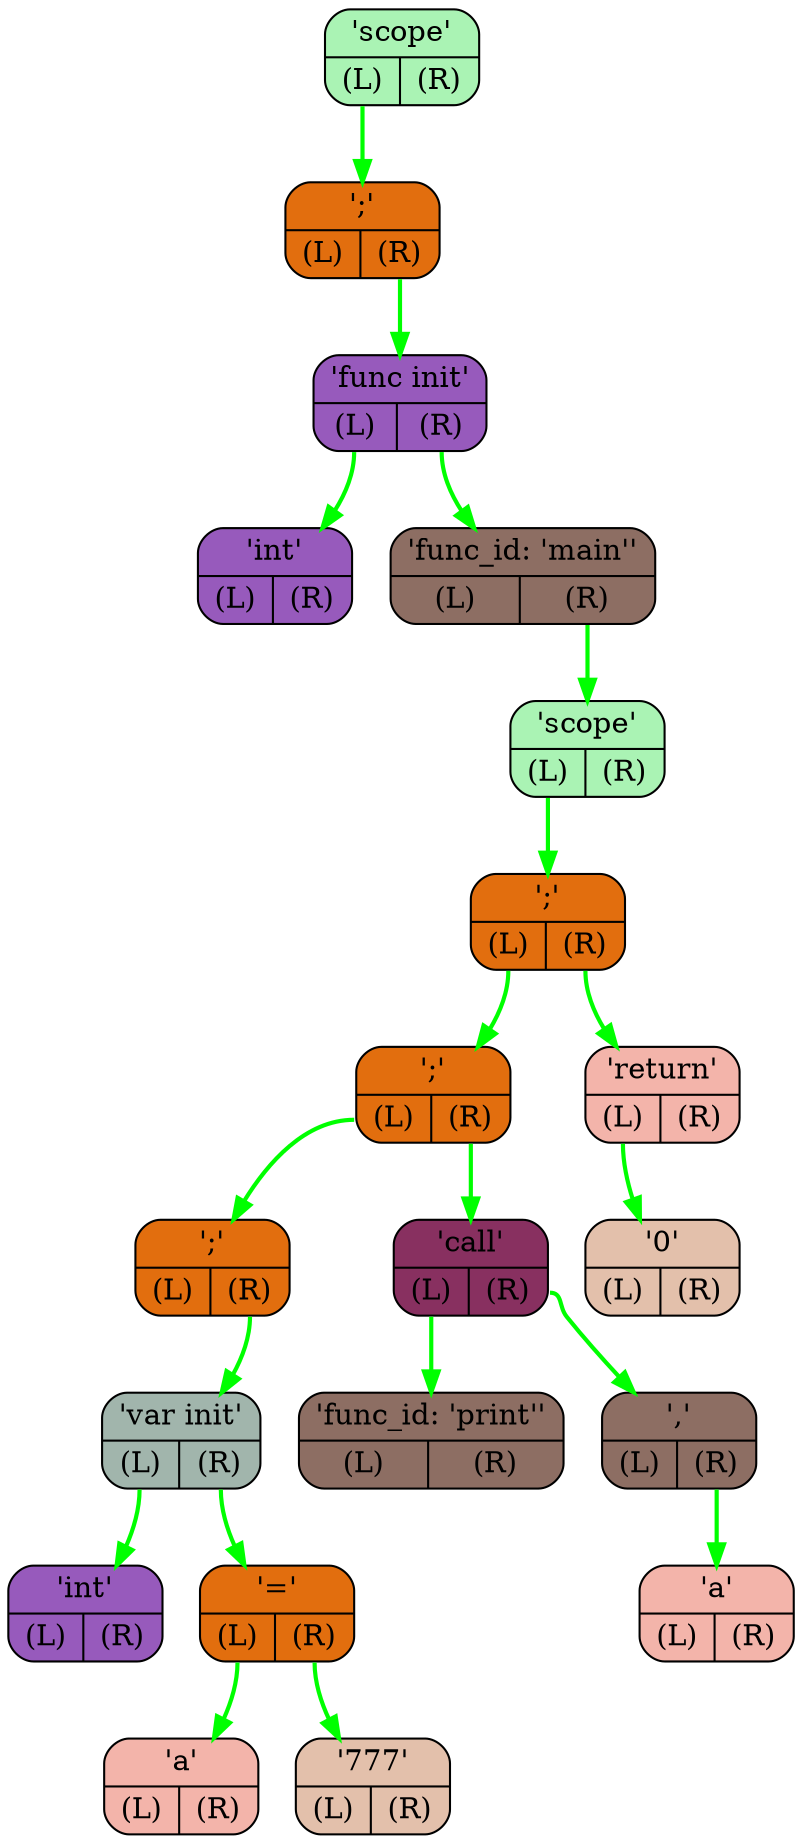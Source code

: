 digraph G{
    rankdir=TB;
    NODE0x7ffc78cd4528[shape="Mrecord",color="black",fillcolor="#aaf3b4",style="filled",label="{'scope' | {<L> (L) | <R> (R)}}"]
    NODE0x7ffc78cd4550[shape="Mrecord",color="black",fillcolor="#e26e0e",style="filled",label="{';' | {<L> (L) | <R> (R)}}"]
    NODE0x7ffc78cd4578[shape="Mrecord",color="black",fillcolor="#975abc",style="filled",label="{'func init' | {<L> (L) | <R> (R)}}"]
    NODE0x7ffc78cd45a0[shape="Mrecord",color="black",fillcolor="#975abc",style="filled",label="{'int' | {<L> (L) | <R> (R)}}"]
    NODE0x7ffc78cd45c8[shape="Mrecord",color="black",fillcolor="#8d6e63",style="filled",label="{'func_id: 'main'' | {<L> (L) | <R> (R)}}"]
    NODE0x7ffc78cd45f0[shape="Mrecord",color="black",fillcolor="#aaf3b4",style="filled",label="{'scope' | {<L> (L) | <R> (R)}}"]
    NODE0x7ffc78cd4618[shape="Mrecord",color="black",fillcolor="#e26e0e",style="filled",label="{';' | {<L> (L) | <R> (R)}}"]
    NODE0x7ffc78cd4640[shape="Mrecord",color="black",fillcolor="#e26e0e",style="filled",label="{';' | {<L> (L) | <R> (R)}}"]
    NODE0x7ffc78cd4668[shape="Mrecord",color="black",fillcolor="#e26e0e",style="filled",label="{';' | {<L> (L) | <R> (R)}}"]
    NODE0x7ffc78cd4690[shape="Mrecord",color="black",fillcolor="#a1b5ac",style="filled",label="{'var init' | {<L> (L) | <R> (R)}}"]
    NODE0x7ffc78cd46b8[shape="Mrecord",color="black",fillcolor="#975abc",style="filled",label="{'int' | {<L> (L) | <R> (R)}}"]
    NODE0x7ffc78cd46e0[shape="Mrecord",color="black",fillcolor="#e26e0e",style="filled",label="{'=' | {<L> (L) | <R> (R)}}"]
    NODE0x7ffc78cd4708[shape="Mrecord",color="black",fillcolor="#f3b4aa",style="filled",label="{'a' | {<L> (L) | <R> (R)}}"]
    NODE0x7ffc78cd4730[shape="Mrecord",color="black",fillcolor="#e3c0ab",style="filled",label="{'777' | {<L> (L) | <R> (R)}}"]
    NODE0x7ffc78cd4758[shape="Mrecord",color="black",fillcolor="#883060",style="filled",label="{'call' | {<L> (L) | <R> (R)}}"]
    NODE0x7ffc78cd4780[shape="Mrecord",color="black",fillcolor="#8d6e63",style="filled",label="{'func_id: 'print'' | {<L> (L) | <R> (R)}}"]
    NODE0x7ffc78cd47a8[shape="Mrecord",color="black",fillcolor="#8d6e63",style="filled",label="{',' | {<L> (L) | <R> (R)}}"]
    NODE0x7ffc78cd47d0[shape="Mrecord",color="black",fillcolor="#f3b4aa",style="filled",label="{'a' | {<L> (L) | <R> (R)}}"]
    NODE0x7ffc78cd47f8[shape="Mrecord",color="black",fillcolor="#f3b4aa",style="filled",label="{'return' | {<L> (L) | <R> (R)}}"]
    NODE0x7ffc78cd4820[shape="Mrecord",color="black",fillcolor="#e3c0ab",style="filled",label="{'0' | {<L> (L) | <R> (R)}}"]
    NODE0x7ffc78cd46e0:L-> NODE0x7ffc78cd4708 [color="#00FF00",penwidth=2,label=""]
    NODE0x7ffc78cd46e0:R-> NODE0x7ffc78cd4730 [color="#00FF00",penwidth=2,label=""]
    NODE0x7ffc78cd4690:L-> NODE0x7ffc78cd46b8 [color="#00FF00",penwidth=2,label=""]
    NODE0x7ffc78cd4690:R-> NODE0x7ffc78cd46e0 [color="#00FF00",penwidth=2,label=""]
    NODE0x7ffc78cd4668:R-> NODE0x7ffc78cd4690 [color="#00FF00",penwidth=2,label=""]
    NODE0x7ffc78cd47a8:R-> NODE0x7ffc78cd47d0 [color="#00FF00",penwidth=2,label=""]
    NODE0x7ffc78cd4758:L-> NODE0x7ffc78cd4780 [color="#00FF00",penwidth=2,label=""]
    NODE0x7ffc78cd4758:R-> NODE0x7ffc78cd47a8 [color="#00FF00",penwidth=2,label=""]
    NODE0x7ffc78cd4640:L-> NODE0x7ffc78cd4668 [color="#00FF00",penwidth=2,label=""]
    NODE0x7ffc78cd4640:R-> NODE0x7ffc78cd4758 [color="#00FF00",penwidth=2,label=""]
    NODE0x7ffc78cd47f8:L-> NODE0x7ffc78cd4820 [color="#00FF00",penwidth=2,label=""]
    NODE0x7ffc78cd4618:L-> NODE0x7ffc78cd4640 [color="#00FF00",penwidth=2,label=""]
    NODE0x7ffc78cd4618:R-> NODE0x7ffc78cd47f8 [color="#00FF00",penwidth=2,label=""]
    NODE0x7ffc78cd45f0:L-> NODE0x7ffc78cd4618 [color="#00FF00",penwidth=2,label=""]
    NODE0x7ffc78cd45c8:R-> NODE0x7ffc78cd45f0 [color="#00FF00",penwidth=2,label=""]
    NODE0x7ffc78cd4578:L-> NODE0x7ffc78cd45a0 [color="#00FF00",penwidth=2,label=""]
    NODE0x7ffc78cd4578:R-> NODE0x7ffc78cd45c8 [color="#00FF00",penwidth=2,label=""]
    NODE0x7ffc78cd4550:R-> NODE0x7ffc78cd4578 [color="#00FF00",penwidth=2,label=""]
    NODE0x7ffc78cd4528:L-> NODE0x7ffc78cd4550 [color="#00FF00",penwidth=2,label=""]
}
